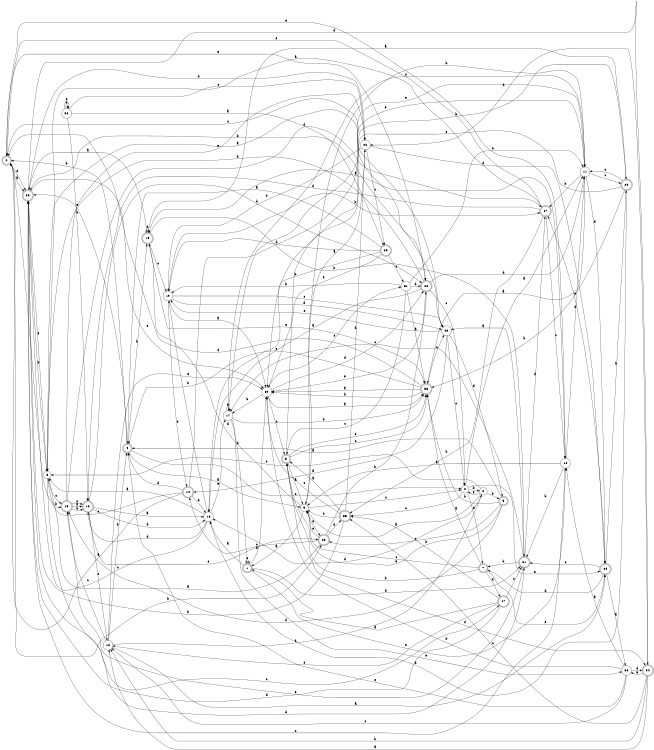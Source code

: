 digraph n31_5 {
__start0 [label="" shape="none"];

rankdir=LR;
size="8,5";

s0 [style="rounded,filled", color="black", fillcolor="white" shape="doublecircle", label="0"];
s1 [style="rounded,filled", color="black", fillcolor="white" shape="doublecircle", label="1"];
s2 [style="filled", color="black", fillcolor="white" shape="circle", label="2"];
s3 [style="rounded,filled", color="black", fillcolor="white" shape="doublecircle", label="3"];
s4 [style="rounded,filled", color="black", fillcolor="white" shape="doublecircle", label="4"];
s5 [style="rounded,filled", color="black", fillcolor="white" shape="doublecircle", label="5"];
s6 [style="filled", color="black", fillcolor="white" shape="circle", label="6"];
s7 [style="rounded,filled", color="black", fillcolor="white" shape="doublecircle", label="7"];
s8 [style="filled", color="black", fillcolor="white" shape="circle", label="8"];
s9 [style="filled", color="black", fillcolor="white" shape="circle", label="9"];
s10 [style="filled", color="black", fillcolor="white" shape="circle", label="10"];
s11 [style="filled", color="black", fillcolor="white" shape="circle", label="11"];
s12 [style="filled", color="black", fillcolor="white" shape="circle", label="12"];
s13 [style="rounded,filled", color="black", fillcolor="white" shape="doublecircle", label="13"];
s14 [style="rounded,filled", color="black", fillcolor="white" shape="doublecircle", label="14"];
s15 [style="rounded,filled", color="black", fillcolor="white" shape="doublecircle", label="15"];
s16 [style="filled", color="black", fillcolor="white" shape="circle", label="16"];
s17 [style="filled", color="black", fillcolor="white" shape="circle", label="17"];
s18 [style="filled", color="black", fillcolor="white" shape="circle", label="18"];
s19 [style="rounded,filled", color="black", fillcolor="white" shape="doublecircle", label="19"];
s20 [style="rounded,filled", color="black", fillcolor="white" shape="doublecircle", label="20"];
s21 [style="rounded,filled", color="black", fillcolor="white" shape="doublecircle", label="21"];
s22 [style="filled", color="black", fillcolor="white" shape="circle", label="22"];
s23 [style="rounded,filled", color="black", fillcolor="white" shape="doublecircle", label="23"];
s24 [style="rounded,filled", color="black", fillcolor="white" shape="doublecircle", label="24"];
s25 [style="rounded,filled", color="black", fillcolor="white" shape="doublecircle", label="25"];
s26 [style="rounded,filled", color="black", fillcolor="white" shape="doublecircle", label="26"];
s27 [style="rounded,filled", color="black", fillcolor="white" shape="doublecircle", label="27"];
s28 [style="filled", color="black", fillcolor="white" shape="circle", label="28"];
s29 [style="rounded,filled", color="black", fillcolor="white" shape="doublecircle", label="29"];
s30 [style="filled", color="black", fillcolor="white" shape="circle", label="30"];
s31 [style="filled", color="black", fillcolor="white" shape="circle", label="31"];
s32 [style="filled", color="black", fillcolor="white" shape="circle", label="32"];
s33 [style="rounded,filled", color="black", fillcolor="white" shape="doublecircle", label="33"];
s34 [style="rounded,filled", color="black", fillcolor="white" shape="doublecircle", label="34"];
s35 [style="rounded,filled", color="black", fillcolor="white" shape="doublecircle", label="35"];
s36 [style="filled", color="black", fillcolor="white" shape="circle", label="36"];
s37 [style="rounded,filled", color="black", fillcolor="white" shape="doublecircle", label="37"];
s0 -> s20 [label="a"];
s0 -> s23 [label="b"];
s0 -> s28 [label="c"];
s0 -> s20 [label="d"];
s0 -> s26 [label="e"];
s1 -> s16 [label="a"];
s1 -> s30 [label="b"];
s1 -> s1 [label="c"];
s1 -> s21 [label="d"];
s1 -> s18 [label="e"];
s2 -> s11 [label="a"];
s2 -> s6 [label="b"];
s2 -> s35 [label="c"];
s2 -> s7 [label="d"];
s2 -> s24 [label="e"];
s3 -> s9 [label="a"];
s3 -> s29 [label="b"];
s3 -> s33 [label="c"];
s3 -> s34 [label="d"];
s3 -> s33 [label="e"];
s4 -> s9 [label="a"];
s4 -> s19 [label="b"];
s4 -> s2 [label="c"];
s4 -> s0 [label="d"];
s4 -> s20 [label="e"];
s5 -> s4 [label="a"];
s5 -> s33 [label="b"];
s5 -> s23 [label="c"];
s5 -> s15 [label="d"];
s5 -> s3 [label="e"];
s6 -> s9 [label="a"];
s6 -> s5 [label="b"];
s6 -> s8 [label="c"];
s6 -> s16 [label="d"];
s6 -> s2 [label="e"];
s7 -> s33 [label="a"];
s7 -> s3 [label="b"];
s7 -> s9 [label="c"];
s7 -> s37 [label="d"];
s7 -> s24 [label="e"];
s8 -> s26 [label="a"];
s8 -> s15 [label="b"];
s8 -> s15 [label="c"];
s8 -> s21 [label="d"];
s8 -> s20 [label="e"];
s9 -> s1 [label="a"];
s9 -> s11 [label="b"];
s9 -> s2 [label="c"];
s9 -> s19 [label="d"];
s9 -> s23 [label="e"];
s10 -> s30 [label="a"];
s10 -> s27 [label="b"];
s10 -> s28 [label="c"];
s10 -> s28 [label="d"];
s10 -> s14 [label="e"];
s11 -> s33 [label="a"];
s11 -> s27 [label="b"];
s11 -> s29 [label="c"];
s11 -> s24 [label="d"];
s11 -> s17 [label="e"];
s12 -> s24 [label="a"];
s12 -> s4 [label="b"];
s12 -> s15 [label="c"];
s12 -> s6 [label="d"];
s12 -> s30 [label="e"];
s13 -> s16 [label="a"];
s13 -> s26 [label="b"];
s13 -> s12 [label="c"];
s13 -> s16 [label="d"];
s13 -> s23 [label="e"];
s14 -> s0 [label="a"];
s14 -> s16 [label="b"];
s14 -> s0 [label="c"];
s14 -> s4 [label="d"];
s14 -> s11 [label="e"];
s15 -> s13 [label="a"];
s15 -> s13 [label="b"];
s15 -> s13 [label="c"];
s15 -> s27 [label="d"];
s15 -> s22 [label="e"];
s16 -> s8 [label="a"];
s16 -> s10 [label="b"];
s16 -> s20 [label="c"];
s16 -> s13 [label="d"];
s16 -> s17 [label="e"];
s17 -> s17 [label="a"];
s17 -> s33 [label="b"];
s17 -> s11 [label="c"];
s17 -> s1 [label="d"];
s17 -> s36 [label="e"];
s18 -> s9 [label="a"];
s18 -> s21 [label="b"];
s18 -> s20 [label="c"];
s18 -> s11 [label="d"];
s18 -> s0 [label="e"];
s19 -> s18 [label="a"];
s19 -> s21 [label="b"];
s19 -> s10 [label="c"];
s19 -> s19 [label="d"];
s19 -> s33 [label="e"];
s20 -> s19 [label="a"];
s20 -> s8 [label="b"];
s20 -> s37 [label="c"];
s20 -> s34 [label="d"];
s20 -> s30 [label="e"];
s21 -> s28 [label="a"];
s21 -> s7 [label="b"];
s21 -> s17 [label="c"];
s21 -> s27 [label="d"];
s21 -> s15 [label="e"];
s22 -> s9 [label="a"];
s22 -> s20 [label="b"];
s22 -> s25 [label="c"];
s22 -> s24 [label="d"];
s22 -> s10 [label="e"];
s23 -> s8 [label="a"];
s23 -> s26 [label="b"];
s23 -> s14 [label="c"];
s23 -> s35 [label="d"];
s23 -> s9 [label="e"];
s24 -> s36 [label="a"];
s24 -> s29 [label="b"];
s24 -> s21 [label="c"];
s24 -> s7 [label="d"];
s24 -> s27 [label="e"];
s25 -> s4 [label="a"];
s25 -> s16 [label="b"];
s25 -> s31 [label="c"];
s25 -> s10 [label="d"];
s25 -> s30 [label="e"];
s26 -> s16 [label="a"];
s26 -> s8 [label="b"];
s26 -> s2 [label="c"];
s26 -> s11 [label="d"];
s26 -> s30 [label="e"];
s27 -> s8 [label="a"];
s27 -> s35 [label="b"];
s27 -> s18 [label="c"];
s27 -> s13 [label="d"];
s27 -> s0 [label="e"];
s28 -> s14 [label="a"];
s28 -> s20 [label="b"];
s28 -> s2 [label="c"];
s28 -> s5 [label="d"];
s28 -> s10 [label="e"];
s29 -> s19 [label="a"];
s29 -> s33 [label="b"];
s29 -> s11 [label="c"];
s29 -> s16 [label="d"];
s29 -> s30 [label="e"];
s30 -> s33 [label="a"];
s30 -> s17 [label="b"];
s30 -> s3 [label="c"];
s30 -> s26 [label="d"];
s30 -> s31 [label="e"];
s31 -> s33 [label="a"];
s31 -> s10 [label="b"];
s31 -> s3 [label="c"];
s31 -> s26 [label="d"];
s31 -> s11 [label="e"];
s32 -> s25 [label="a"];
s32 -> s13 [label="b"];
s32 -> s22 [label="c"];
s32 -> s32 [label="d"];
s32 -> s32 [label="e"];
s33 -> s30 [label="a"];
s33 -> s30 [label="b"];
s33 -> s28 [label="c"];
s33 -> s0 [label="d"];
s33 -> s4 [label="e"];
s34 -> s12 [label="a"];
s34 -> s12 [label="b"];
s34 -> s35 [label="c"];
s34 -> s22 [label="d"];
s34 -> s36 [label="e"];
s35 -> s3 [label="a"];
s35 -> s20 [label="b"];
s35 -> s30 [label="c"];
s35 -> s22 [label="d"];
s35 -> s9 [label="e"];
s36 -> s18 [label="a"];
s36 -> s30 [label="b"];
s36 -> s12 [label="c"];
s36 -> s34 [label="d"];
s36 -> s4 [label="e"];
s37 -> s1 [label="a"];
s37 -> s35 [label="b"];
s37 -> s21 [label="c"];
s37 -> s20 [label="d"];
s37 -> s12 [label="e"];

}